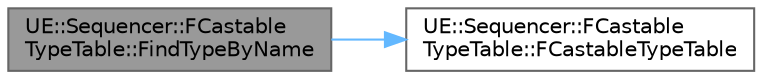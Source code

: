 digraph "UE::Sequencer::FCastableTypeTable::FindTypeByName"
{
 // INTERACTIVE_SVG=YES
 // LATEX_PDF_SIZE
  bgcolor="transparent";
  edge [fontname=Helvetica,fontsize=10,labelfontname=Helvetica,labelfontsize=10];
  node [fontname=Helvetica,fontsize=10,shape=box,height=0.2,width=0.4];
  rankdir="LR";
  Node1 [id="Node000001",label="UE::Sequencer::FCastable\lTypeTable::FindTypeByName",height=0.2,width=0.4,color="gray40", fillcolor="grey60", style="filled", fontcolor="black",tooltip="Attempt to locate a type table by its C++ name."];
  Node1 -> Node2 [id="edge1_Node000001_Node000002",color="steelblue1",style="solid",tooltip=" "];
  Node2 [id="Node000002",label="UE::Sequencer::FCastable\lTypeTable::FCastableTypeTable",height=0.2,width=0.4,color="grey40", fillcolor="white", style="filled",URL="$d3/dc0/structUE_1_1Sequencer_1_1FCastableTypeTable.html#a77c03b3a16e81cb03d942bc2465ecdba",tooltip=" "];
}
